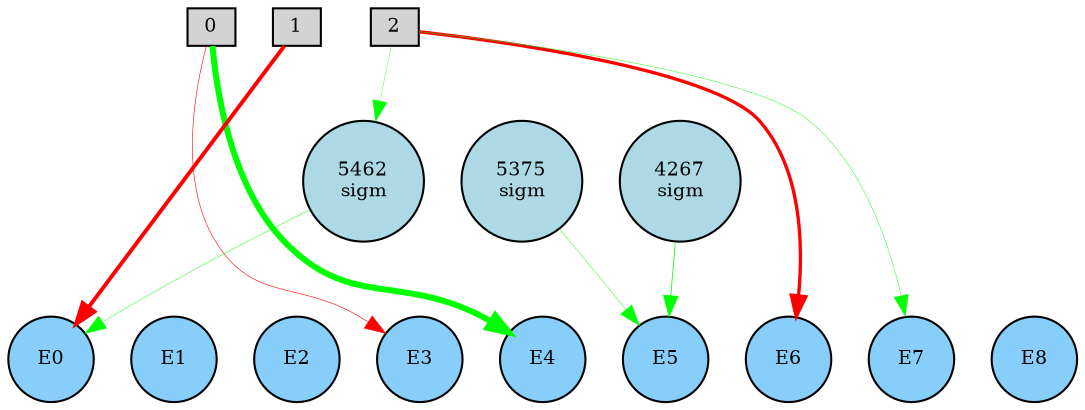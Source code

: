 digraph {
	node [fontsize=9 height=0.2 shape=circle width=0.2]
	subgraph inputs {
		node [shape=box style=filled]
		rank=source
		0 [fillcolor=lightgray]
		1 [fillcolor=lightgray]
		0 -> 1 [style=invis]
		2 [fillcolor=lightgray]
		1 -> 2 [style=invis]
	}
	subgraph outputs {
		node [style=filled]
		rank=sink
		E0 [fillcolor=lightskyblue fontsize=9 height=0.2 shape=circle width=0.2]
		E1 [fillcolor=lightskyblue fontsize=9 height=0.2 shape=circle width=0.2]
		E0 -> E1 [style=invis]
		E2 [fillcolor=lightskyblue fontsize=9 height=0.2 shape=circle width=0.2]
		E1 -> E2 [style=invis]
		E3 [fillcolor=lightskyblue fontsize=9 height=0.2 shape=circle width=0.2]
		E2 -> E3 [style=invis]
		E4 [fillcolor=lightskyblue fontsize=9 height=0.2 shape=circle width=0.2]
		E3 -> E4 [style=invis]
		E5 [fillcolor=lightskyblue fontsize=9 height=0.2 shape=circle width=0.2]
		E4 -> E5 [style=invis]
		E6 [fillcolor=lightskyblue fontsize=9 height=0.2 shape=circle width=0.2]
		E5 -> E6 [style=invis]
		E7 [fillcolor=lightskyblue fontsize=9 height=0.2 shape=circle width=0.2]
		E6 -> E7 [style=invis]
		E8 [fillcolor=lightskyblue fontsize=9 height=0.2 shape=circle width=0.2]
		E7 -> E8 [style=invis]
	}
	5375 [label="5375
sigm" fillcolor=lightblue style=filled]
	4267 [label="4267
sigm" fillcolor=lightblue style=filled]
	5462 [label="5462
sigm" fillcolor=lightblue style=filled]
	1 -> E0 [color=red penwidth=1.8834164796941253 style=solid]
	0 -> E4 [color=green penwidth=2.901533848567533 style=solid]
	2 -> E6 [color=red penwidth=1.6017217134253168 style=solid]
	2 -> E7 [color=green penwidth=0.20869913157258457 style=solid]
	5375 -> E5 [color=green penwidth=0.21199890440446628 style=solid]
	4267 -> E5 [color=green penwidth=0.38017681048791696 style=solid]
	2 -> 5462 [color=green penwidth=0.16006698135941655 style=solid]
	5462 -> E0 [color=green penwidth=0.21823802739202983 style=solid]
	0 -> E3 [color=red penwidth=0.28466809027020545 style=solid]
}
